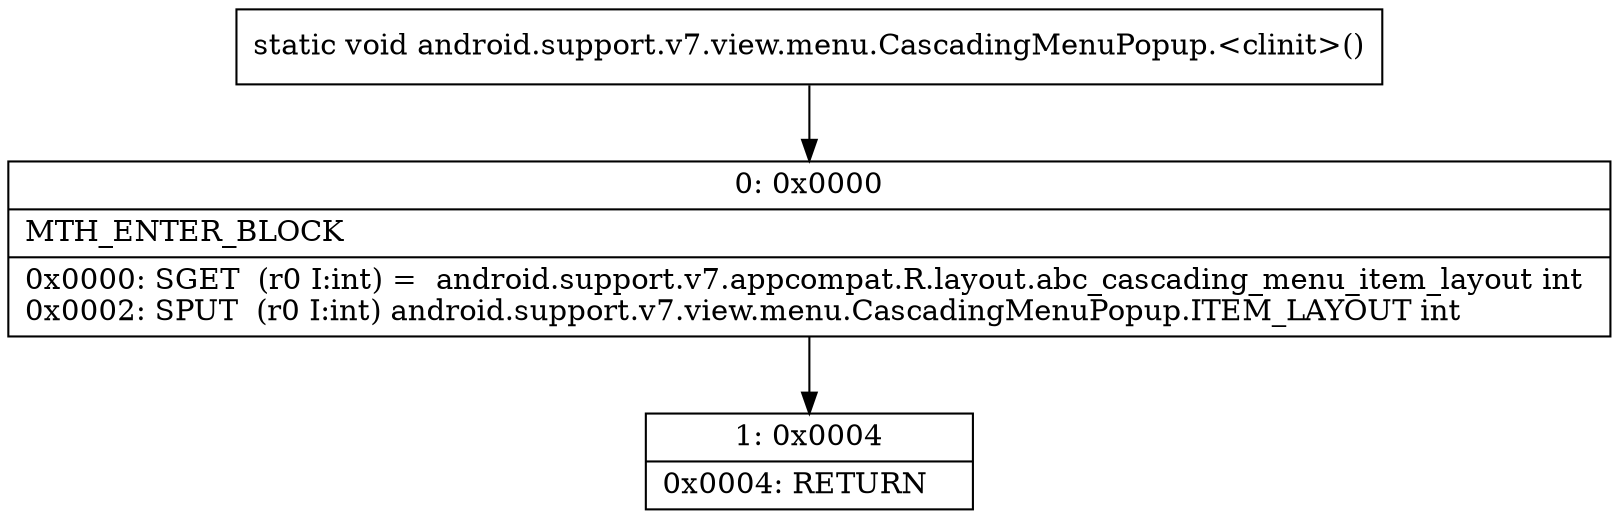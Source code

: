 digraph "CFG forandroid.support.v7.view.menu.CascadingMenuPopup.\<clinit\>()V" {
Node_0 [shape=record,label="{0\:\ 0x0000|MTH_ENTER_BLOCK\l|0x0000: SGET  (r0 I:int) =  android.support.v7.appcompat.R.layout.abc_cascading_menu_item_layout int \l0x0002: SPUT  (r0 I:int) android.support.v7.view.menu.CascadingMenuPopup.ITEM_LAYOUT int \l}"];
Node_1 [shape=record,label="{1\:\ 0x0004|0x0004: RETURN   \l}"];
MethodNode[shape=record,label="{static void android.support.v7.view.menu.CascadingMenuPopup.\<clinit\>() }"];
MethodNode -> Node_0;
Node_0 -> Node_1;
}

